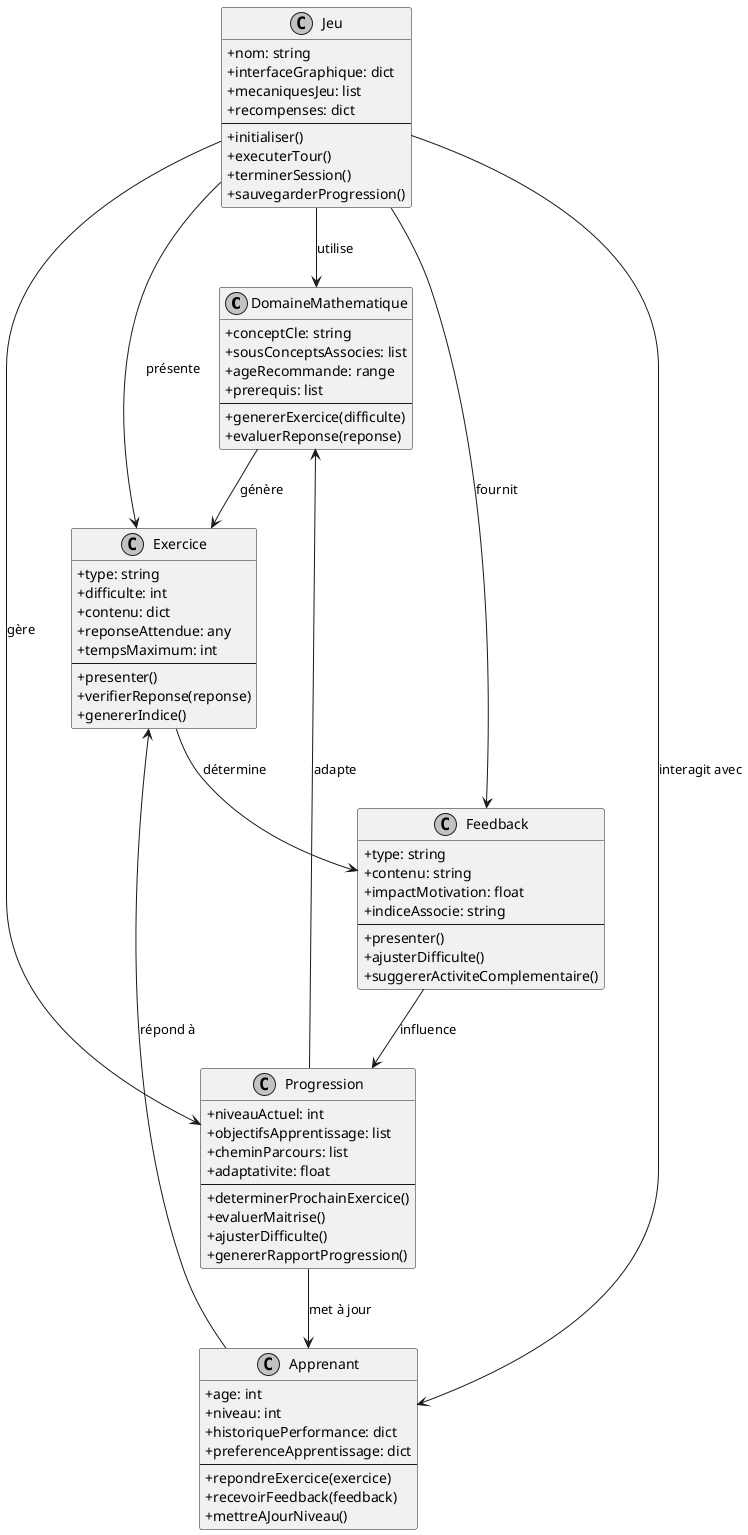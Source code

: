 
@startuml Meta_Modele_Jeux_Mathematiques

' Configuration générale
skinparam classAttributeIconSize 0
skinparam monochrome true
skinparam shadowing false
skinparam defaultFontName Arial
skinparam packageStyle rectangle

' Définition des classes principales
class DomaineMathematique {
  + conceptCle: string
  + sousConceptsAssocies: list
  + ageRecommande: range
  + prerequis: list
  --
  + genererExercice(difficulte)
  + evaluerReponse(reponse)
}

class Apprenant {
  + age: int
  + niveau: int
  + historiquePerformance: dict
  + preferenceApprentissage: dict
  --
  + repondreExercice(exercice)
  + recevoirFeedback(feedback)
  + mettreAJourNiveau()
}

class Exercice {
  + type: string
  + difficulte: int
  + contenu: dict
  + reponseAttendue: any
  + tempsMaximum: int
  --
  + presenter()
  + verifierReponse(reponse)
  + genererIndice()
}

class Feedback {
  + type: string
  + contenu: string
  + impactMotivation: float
  + indiceAssocie: string
  --
  + presenter()
  + ajusterDifficulte()
  + suggererActiviteComplementaire()
}

class Progression {
  + niveauActuel: int
  + objectifsApprentissage: list
  + cheminParcours: list
  + adaptativite: float
  --
  + determinerProchainExercice()
  + evaluerMaitrise()
  + ajusterDifficulte()
  + genererRapportProgression()
}

class Jeu {
  + nom: string
  + interfaceGraphique: dict
  + mecaniquesJeu: list
  + recompenses: dict
  --
  + initialiser()
  + executerTour()
  + terminerSession()
  + sauvegarderProgression()
}

' Relations entre les classes
Jeu --> DomaineMathematique : utilise
Jeu --> Apprenant : interagit avec
Jeu --> Exercice : présente
Jeu --> Feedback : fournit
Jeu --> Progression : gère

DomaineMathematique --> Exercice : génère
Apprenant --> Exercice : répond à
Exercice --> Feedback : détermine
Feedback --> Progression : influence
Progression --> DomaineMathematique : adapte
Progression --> Apprenant : met à jour

@enduml
